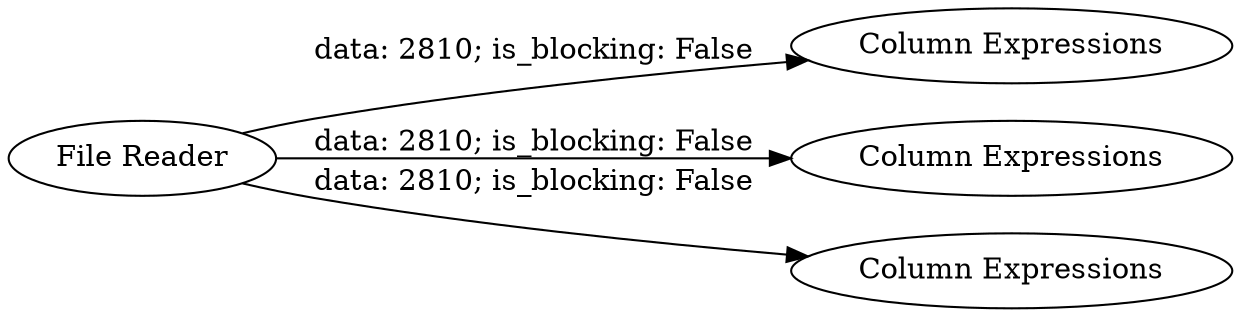 digraph {
	"2736221351039609256_4" [label="Column Expressions"]
	"2736221351039609256_3" [label="Column Expressions"]
	"2736221351039609256_1" [label="File Reader"]
	"2736221351039609256_2" [label="Column Expressions"]
	"2736221351039609256_1" -> "2736221351039609256_2" [label="data: 2810; is_blocking: False"]
	"2736221351039609256_1" -> "2736221351039609256_3" [label="data: 2810; is_blocking: False"]
	"2736221351039609256_1" -> "2736221351039609256_4" [label="data: 2810; is_blocking: False"]
	rankdir=LR
}
